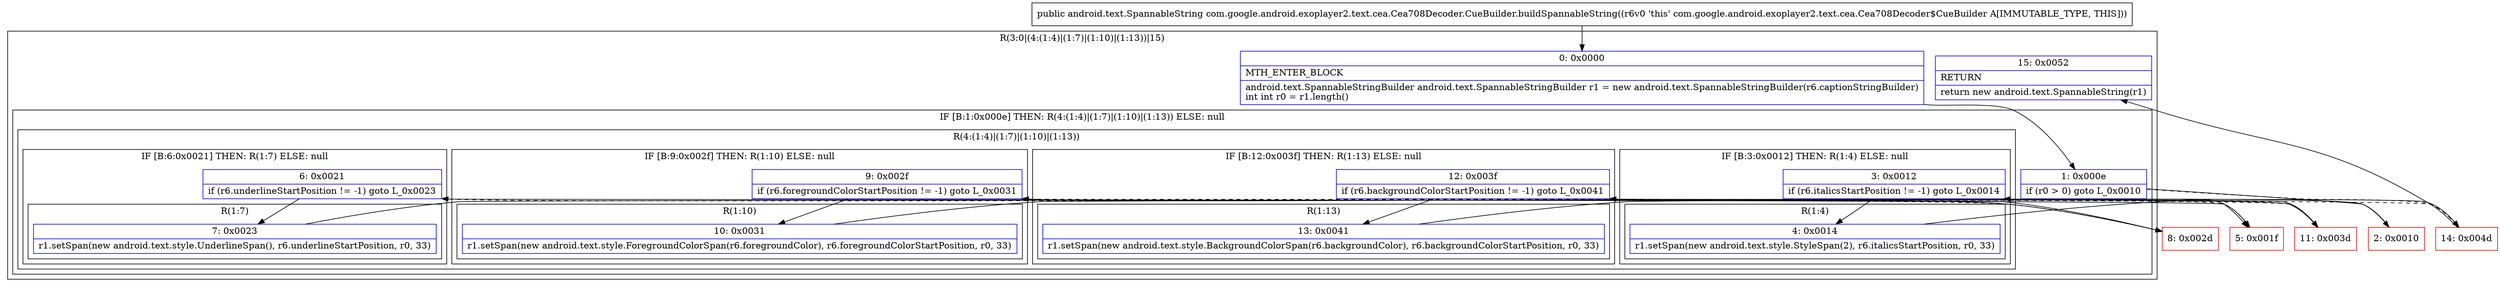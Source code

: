 digraph "CFG forcom.google.android.exoplayer2.text.cea.Cea708Decoder.CueBuilder.buildSpannableString()Landroid\/text\/SpannableString;" {
subgraph cluster_Region_616349306 {
label = "R(3:0|(4:(1:4)|(1:7)|(1:10)|(1:13))|15)";
node [shape=record,color=blue];
Node_0 [shape=record,label="{0\:\ 0x0000|MTH_ENTER_BLOCK\l|android.text.SpannableStringBuilder android.text.SpannableStringBuilder r1 = new android.text.SpannableStringBuilder(r6.captionStringBuilder)\lint int r0 = r1.length()\l}"];
subgraph cluster_IfRegion_1746496594 {
label = "IF [B:1:0x000e] THEN: R(4:(1:4)|(1:7)|(1:10)|(1:13)) ELSE: null";
node [shape=record,color=blue];
Node_1 [shape=record,label="{1\:\ 0x000e|if (r0 \> 0) goto L_0x0010\l}"];
subgraph cluster_Region_1803679624 {
label = "R(4:(1:4)|(1:7)|(1:10)|(1:13))";
node [shape=record,color=blue];
subgraph cluster_IfRegion_640164510 {
label = "IF [B:3:0x0012] THEN: R(1:4) ELSE: null";
node [shape=record,color=blue];
Node_3 [shape=record,label="{3\:\ 0x0012|if (r6.italicsStartPosition != \-1) goto L_0x0014\l}"];
subgraph cluster_Region_143351950 {
label = "R(1:4)";
node [shape=record,color=blue];
Node_4 [shape=record,label="{4\:\ 0x0014|r1.setSpan(new android.text.style.StyleSpan(2), r6.italicsStartPosition, r0, 33)\l}"];
}
}
subgraph cluster_IfRegion_54101787 {
label = "IF [B:6:0x0021] THEN: R(1:7) ELSE: null";
node [shape=record,color=blue];
Node_6 [shape=record,label="{6\:\ 0x0021|if (r6.underlineStartPosition != \-1) goto L_0x0023\l}"];
subgraph cluster_Region_558691277 {
label = "R(1:7)";
node [shape=record,color=blue];
Node_7 [shape=record,label="{7\:\ 0x0023|r1.setSpan(new android.text.style.UnderlineSpan(), r6.underlineStartPosition, r0, 33)\l}"];
}
}
subgraph cluster_IfRegion_1349551898 {
label = "IF [B:9:0x002f] THEN: R(1:10) ELSE: null";
node [shape=record,color=blue];
Node_9 [shape=record,label="{9\:\ 0x002f|if (r6.foregroundColorStartPosition != \-1) goto L_0x0031\l}"];
subgraph cluster_Region_2060180217 {
label = "R(1:10)";
node [shape=record,color=blue];
Node_10 [shape=record,label="{10\:\ 0x0031|r1.setSpan(new android.text.style.ForegroundColorSpan(r6.foregroundColor), r6.foregroundColorStartPosition, r0, 33)\l}"];
}
}
subgraph cluster_IfRegion_875108139 {
label = "IF [B:12:0x003f] THEN: R(1:13) ELSE: null";
node [shape=record,color=blue];
Node_12 [shape=record,label="{12\:\ 0x003f|if (r6.backgroundColorStartPosition != \-1) goto L_0x0041\l}"];
subgraph cluster_Region_1002824884 {
label = "R(1:13)";
node [shape=record,color=blue];
Node_13 [shape=record,label="{13\:\ 0x0041|r1.setSpan(new android.text.style.BackgroundColorSpan(r6.backgroundColor), r6.backgroundColorStartPosition, r0, 33)\l}"];
}
}
}
}
Node_15 [shape=record,label="{15\:\ 0x0052|RETURN\l|return new android.text.SpannableString(r1)\l}"];
}
Node_2 [shape=record,color=red,label="{2\:\ 0x0010}"];
Node_5 [shape=record,color=red,label="{5\:\ 0x001f}"];
Node_8 [shape=record,color=red,label="{8\:\ 0x002d}"];
Node_11 [shape=record,color=red,label="{11\:\ 0x003d}"];
Node_14 [shape=record,color=red,label="{14\:\ 0x004d}"];
MethodNode[shape=record,label="{public android.text.SpannableString com.google.android.exoplayer2.text.cea.Cea708Decoder.CueBuilder.buildSpannableString((r6v0 'this' com.google.android.exoplayer2.text.cea.Cea708Decoder$CueBuilder A[IMMUTABLE_TYPE, THIS])) }"];
MethodNode -> Node_0;
Node_0 -> Node_1;
Node_1 -> Node_2;
Node_1 -> Node_14[style=dashed];
Node_3 -> Node_4;
Node_3 -> Node_5[style=dashed];
Node_4 -> Node_5;
Node_6 -> Node_7;
Node_6 -> Node_8[style=dashed];
Node_7 -> Node_8;
Node_9 -> Node_10;
Node_9 -> Node_11[style=dashed];
Node_10 -> Node_11;
Node_12 -> Node_13;
Node_12 -> Node_14[style=dashed];
Node_13 -> Node_14;
Node_2 -> Node_3;
Node_5 -> Node_6;
Node_8 -> Node_9;
Node_11 -> Node_12;
Node_14 -> Node_15;
}

